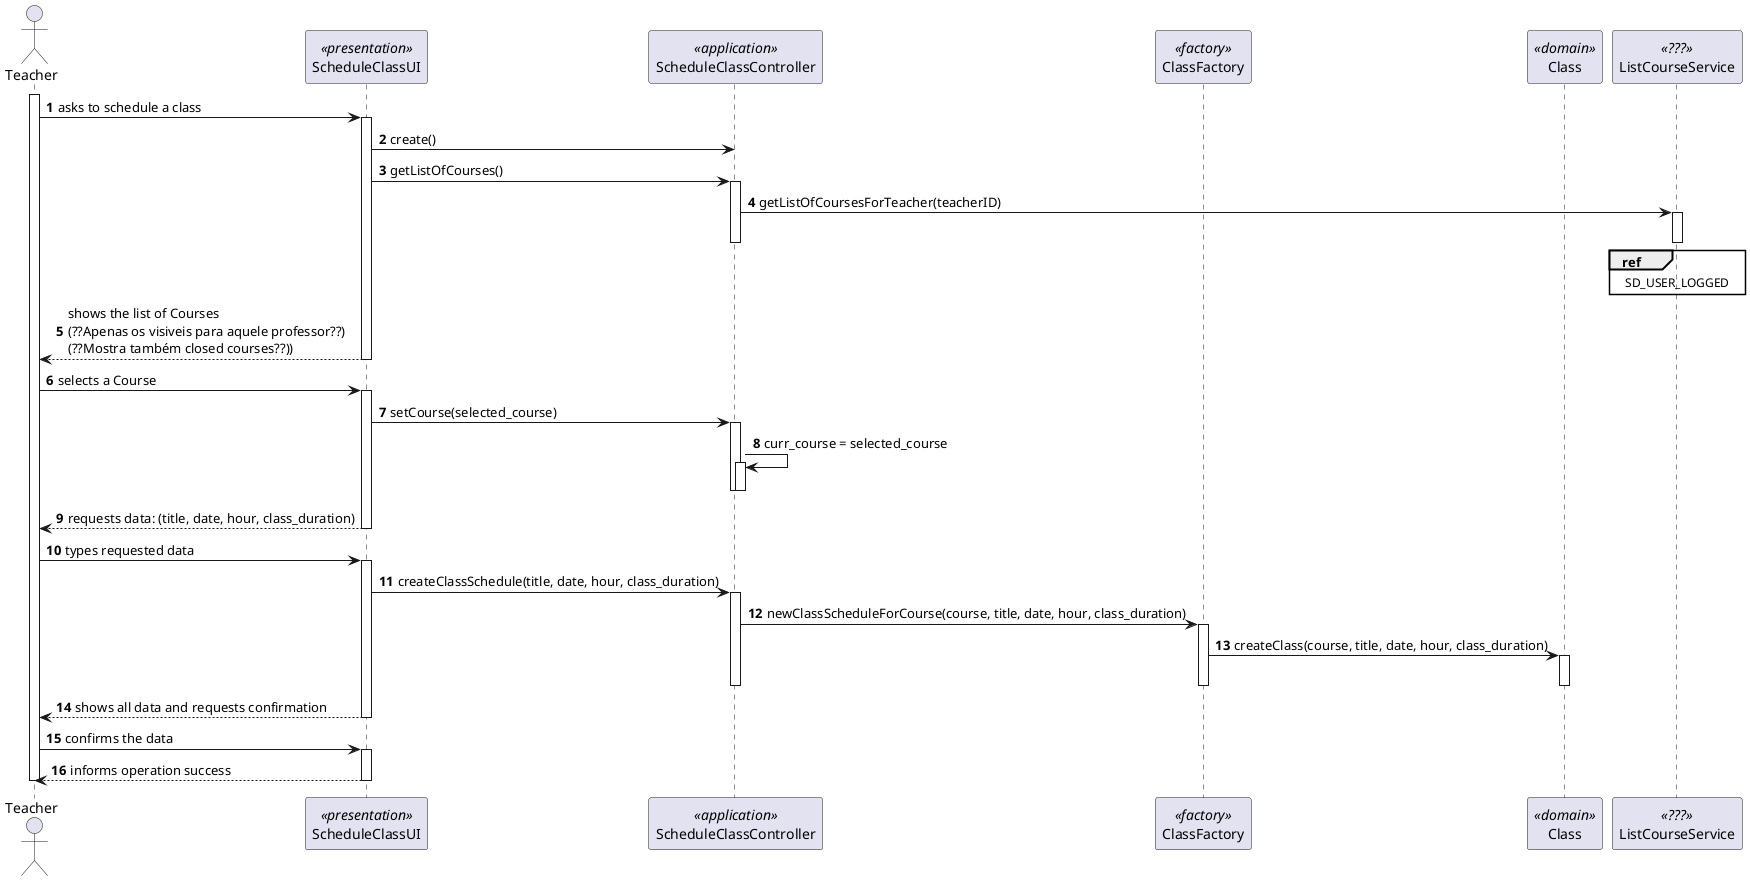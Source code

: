 @startuml
autonumber

actor "Teacher" as TEACHER
participant ScheduleClassUI as UI <<presentation>>
participant ScheduleClassController as CTRL <<application>>

participant ClassFactory as CLASS_FACTORY <<factory>>
participant Class as CLASS <<domain>>

participant ListCourseService as LISTCOURSE_SERVICE <<???>>


activate TEACHER

TEACHER -> UI: asks to schedule a class
activate UI
UI -> CTRL: create()
UI -> CTRL: getListOfCourses()
activate CTRL
CTRL -> LISTCOURSE_SERVICE: getListOfCoursesForTeacher(teacherID)
activate LISTCOURSE_SERVICE
ref over LISTCOURSE_SERVICE : SD_USER_LOGGED
deactivate LISTCOURSE_SERVICE
deactivate CTRL
TEACHER <-- UI: shows the list of Courses \n(??Apenas os visiveis para aquele professor??)\n(??Mostra também closed courses??))
deactivate UI


TEACHER -> UI:selects a Course
activate UI
UI -> CTRL: setCourse(selected_course)
activate CTRL
CTRL -> CTRL: curr_course = selected_course
activate CTRL
deactivate CTRL
deactivate CTRL
TEACHER <-- UI: requests data: (title, date, hour, class_duration)
deactivate UI


TEACHER -> UI:types requested data
activate UI
UI -> CTRL: createClassSchedule(title, date, hour, class_duration)
activate CTRL
CTRL -> CLASS_FACTORY: newClassScheduleForCourse(course, title, date, hour, class_duration)
activate CLASS_FACTORY
CLASS_FACTORY -> CLASS: createClass(course, title, date, hour, class_duration)
activate CLASS

deactivate CLASS

deactivate CLASS_FACTORY
deactivate CTRL

TEACHER <-- UI:shows all data and requests confirmation
deactivate UI

TEACHER -> UI:confirms the data
activate UI
TEACHER <-- UI:informs operation success
deactivate UI

deactivate TEACHER

@enduml
